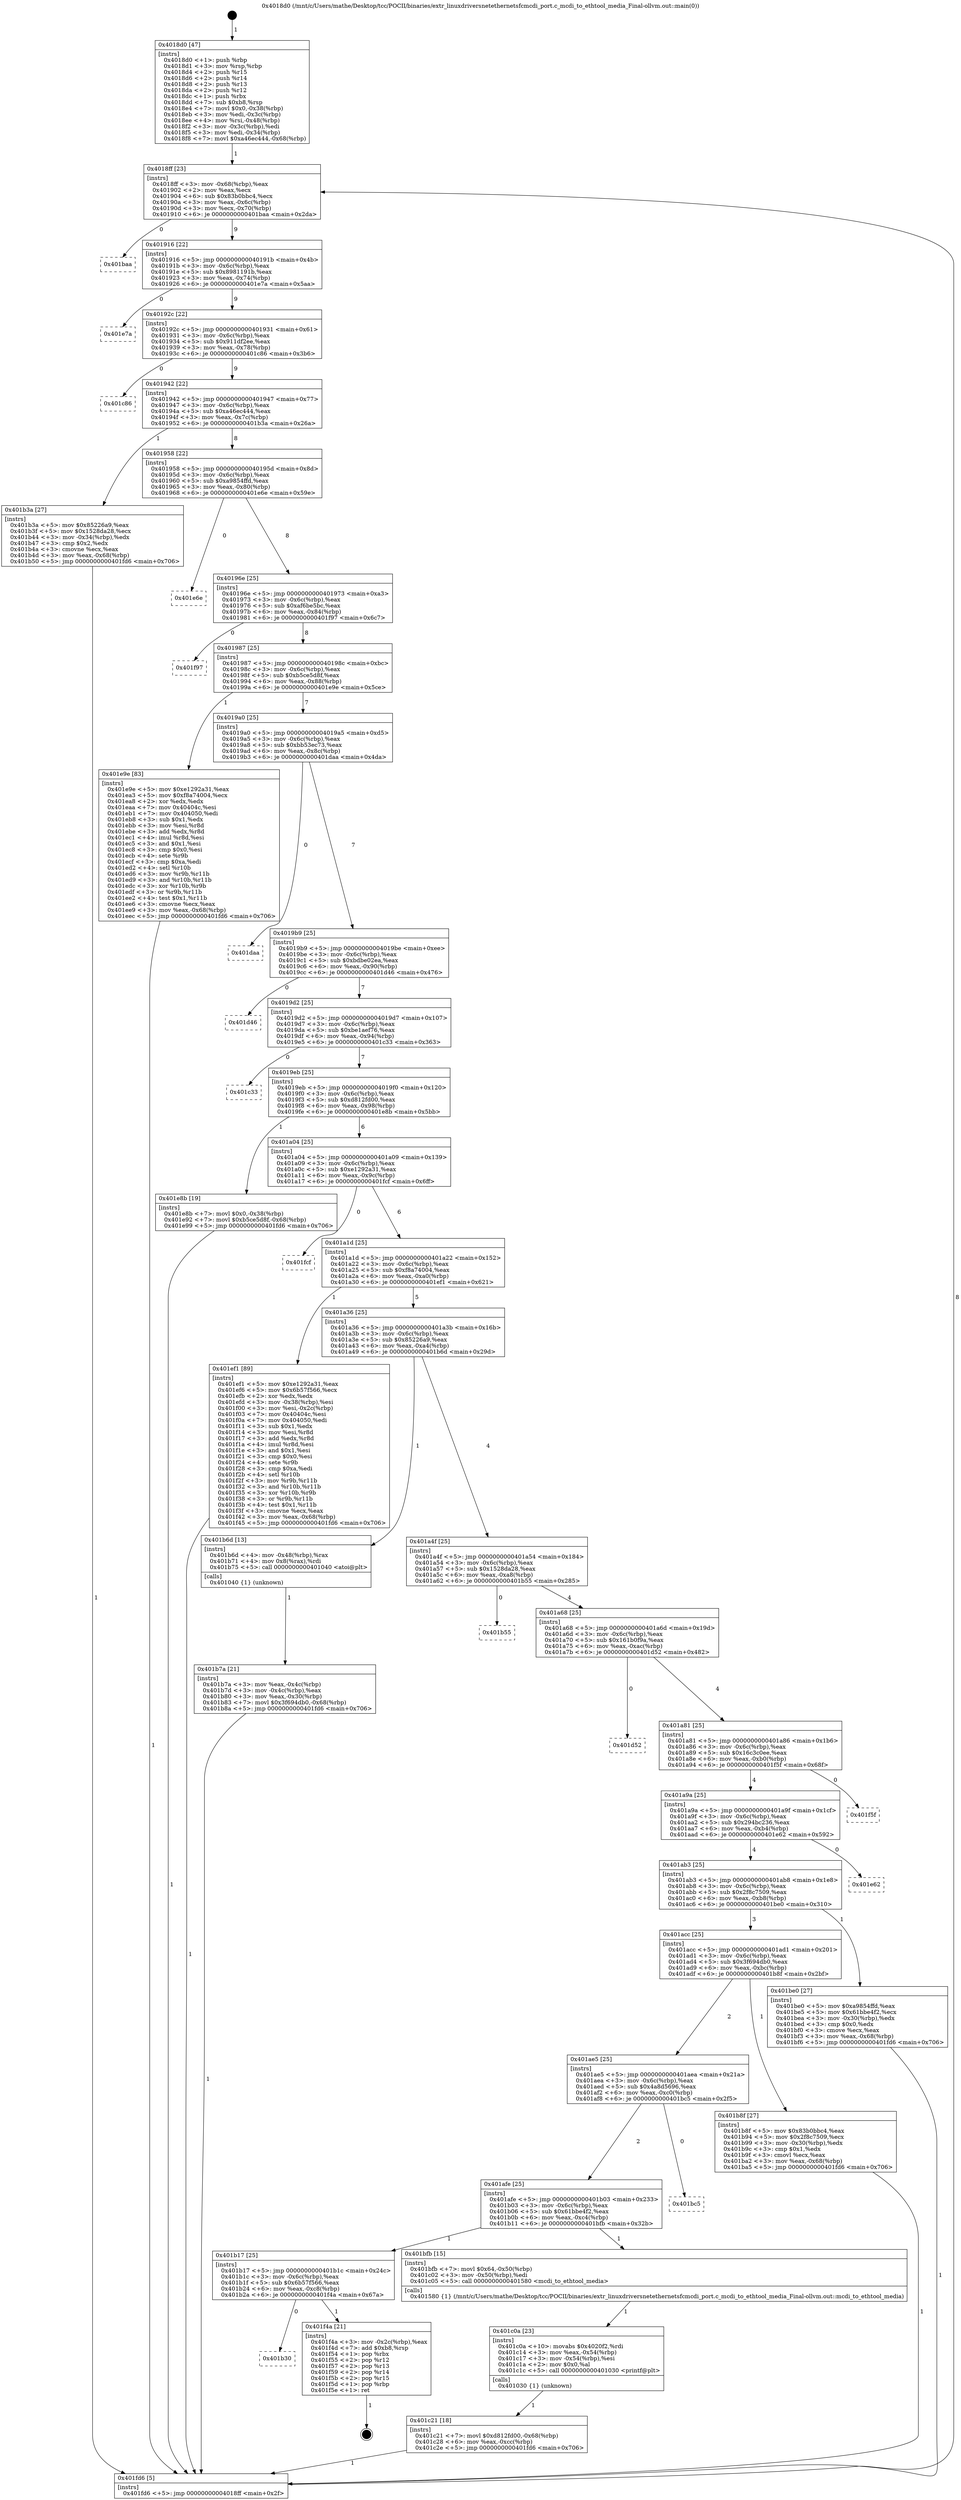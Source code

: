 digraph "0x4018d0" {
  label = "0x4018d0 (/mnt/c/Users/mathe/Desktop/tcc/POCII/binaries/extr_linuxdriversnetethernetsfcmcdi_port.c_mcdi_to_ethtool_media_Final-ollvm.out::main(0))"
  labelloc = "t"
  node[shape=record]

  Entry [label="",width=0.3,height=0.3,shape=circle,fillcolor=black,style=filled]
  "0x4018ff" [label="{
     0x4018ff [23]\l
     | [instrs]\l
     &nbsp;&nbsp;0x4018ff \<+3\>: mov -0x68(%rbp),%eax\l
     &nbsp;&nbsp;0x401902 \<+2\>: mov %eax,%ecx\l
     &nbsp;&nbsp;0x401904 \<+6\>: sub $0x83b0bbc4,%ecx\l
     &nbsp;&nbsp;0x40190a \<+3\>: mov %eax,-0x6c(%rbp)\l
     &nbsp;&nbsp;0x40190d \<+3\>: mov %ecx,-0x70(%rbp)\l
     &nbsp;&nbsp;0x401910 \<+6\>: je 0000000000401baa \<main+0x2da\>\l
  }"]
  "0x401baa" [label="{
     0x401baa\l
  }", style=dashed]
  "0x401916" [label="{
     0x401916 [22]\l
     | [instrs]\l
     &nbsp;&nbsp;0x401916 \<+5\>: jmp 000000000040191b \<main+0x4b\>\l
     &nbsp;&nbsp;0x40191b \<+3\>: mov -0x6c(%rbp),%eax\l
     &nbsp;&nbsp;0x40191e \<+5\>: sub $0x8981191b,%eax\l
     &nbsp;&nbsp;0x401923 \<+3\>: mov %eax,-0x74(%rbp)\l
     &nbsp;&nbsp;0x401926 \<+6\>: je 0000000000401e7a \<main+0x5aa\>\l
  }"]
  Exit [label="",width=0.3,height=0.3,shape=circle,fillcolor=black,style=filled,peripheries=2]
  "0x401e7a" [label="{
     0x401e7a\l
  }", style=dashed]
  "0x40192c" [label="{
     0x40192c [22]\l
     | [instrs]\l
     &nbsp;&nbsp;0x40192c \<+5\>: jmp 0000000000401931 \<main+0x61\>\l
     &nbsp;&nbsp;0x401931 \<+3\>: mov -0x6c(%rbp),%eax\l
     &nbsp;&nbsp;0x401934 \<+5\>: sub $0x911df2ee,%eax\l
     &nbsp;&nbsp;0x401939 \<+3\>: mov %eax,-0x78(%rbp)\l
     &nbsp;&nbsp;0x40193c \<+6\>: je 0000000000401c86 \<main+0x3b6\>\l
  }"]
  "0x401b30" [label="{
     0x401b30\l
  }", style=dashed]
  "0x401c86" [label="{
     0x401c86\l
  }", style=dashed]
  "0x401942" [label="{
     0x401942 [22]\l
     | [instrs]\l
     &nbsp;&nbsp;0x401942 \<+5\>: jmp 0000000000401947 \<main+0x77\>\l
     &nbsp;&nbsp;0x401947 \<+3\>: mov -0x6c(%rbp),%eax\l
     &nbsp;&nbsp;0x40194a \<+5\>: sub $0xa46ec444,%eax\l
     &nbsp;&nbsp;0x40194f \<+3\>: mov %eax,-0x7c(%rbp)\l
     &nbsp;&nbsp;0x401952 \<+6\>: je 0000000000401b3a \<main+0x26a\>\l
  }"]
  "0x401f4a" [label="{
     0x401f4a [21]\l
     | [instrs]\l
     &nbsp;&nbsp;0x401f4a \<+3\>: mov -0x2c(%rbp),%eax\l
     &nbsp;&nbsp;0x401f4d \<+7\>: add $0xb8,%rsp\l
     &nbsp;&nbsp;0x401f54 \<+1\>: pop %rbx\l
     &nbsp;&nbsp;0x401f55 \<+2\>: pop %r12\l
     &nbsp;&nbsp;0x401f57 \<+2\>: pop %r13\l
     &nbsp;&nbsp;0x401f59 \<+2\>: pop %r14\l
     &nbsp;&nbsp;0x401f5b \<+2\>: pop %r15\l
     &nbsp;&nbsp;0x401f5d \<+1\>: pop %rbp\l
     &nbsp;&nbsp;0x401f5e \<+1\>: ret\l
  }"]
  "0x401b3a" [label="{
     0x401b3a [27]\l
     | [instrs]\l
     &nbsp;&nbsp;0x401b3a \<+5\>: mov $0x85226a9,%eax\l
     &nbsp;&nbsp;0x401b3f \<+5\>: mov $0x1528da28,%ecx\l
     &nbsp;&nbsp;0x401b44 \<+3\>: mov -0x34(%rbp),%edx\l
     &nbsp;&nbsp;0x401b47 \<+3\>: cmp $0x2,%edx\l
     &nbsp;&nbsp;0x401b4a \<+3\>: cmovne %ecx,%eax\l
     &nbsp;&nbsp;0x401b4d \<+3\>: mov %eax,-0x68(%rbp)\l
     &nbsp;&nbsp;0x401b50 \<+5\>: jmp 0000000000401fd6 \<main+0x706\>\l
  }"]
  "0x401958" [label="{
     0x401958 [22]\l
     | [instrs]\l
     &nbsp;&nbsp;0x401958 \<+5\>: jmp 000000000040195d \<main+0x8d\>\l
     &nbsp;&nbsp;0x40195d \<+3\>: mov -0x6c(%rbp),%eax\l
     &nbsp;&nbsp;0x401960 \<+5\>: sub $0xa9854ffd,%eax\l
     &nbsp;&nbsp;0x401965 \<+3\>: mov %eax,-0x80(%rbp)\l
     &nbsp;&nbsp;0x401968 \<+6\>: je 0000000000401e6e \<main+0x59e\>\l
  }"]
  "0x401fd6" [label="{
     0x401fd6 [5]\l
     | [instrs]\l
     &nbsp;&nbsp;0x401fd6 \<+5\>: jmp 00000000004018ff \<main+0x2f\>\l
  }"]
  "0x4018d0" [label="{
     0x4018d0 [47]\l
     | [instrs]\l
     &nbsp;&nbsp;0x4018d0 \<+1\>: push %rbp\l
     &nbsp;&nbsp;0x4018d1 \<+3\>: mov %rsp,%rbp\l
     &nbsp;&nbsp;0x4018d4 \<+2\>: push %r15\l
     &nbsp;&nbsp;0x4018d6 \<+2\>: push %r14\l
     &nbsp;&nbsp;0x4018d8 \<+2\>: push %r13\l
     &nbsp;&nbsp;0x4018da \<+2\>: push %r12\l
     &nbsp;&nbsp;0x4018dc \<+1\>: push %rbx\l
     &nbsp;&nbsp;0x4018dd \<+7\>: sub $0xb8,%rsp\l
     &nbsp;&nbsp;0x4018e4 \<+7\>: movl $0x0,-0x38(%rbp)\l
     &nbsp;&nbsp;0x4018eb \<+3\>: mov %edi,-0x3c(%rbp)\l
     &nbsp;&nbsp;0x4018ee \<+4\>: mov %rsi,-0x48(%rbp)\l
     &nbsp;&nbsp;0x4018f2 \<+3\>: mov -0x3c(%rbp),%edi\l
     &nbsp;&nbsp;0x4018f5 \<+3\>: mov %edi,-0x34(%rbp)\l
     &nbsp;&nbsp;0x4018f8 \<+7\>: movl $0xa46ec444,-0x68(%rbp)\l
  }"]
  "0x401c21" [label="{
     0x401c21 [18]\l
     | [instrs]\l
     &nbsp;&nbsp;0x401c21 \<+7\>: movl $0xd812fd00,-0x68(%rbp)\l
     &nbsp;&nbsp;0x401c28 \<+6\>: mov %eax,-0xcc(%rbp)\l
     &nbsp;&nbsp;0x401c2e \<+5\>: jmp 0000000000401fd6 \<main+0x706\>\l
  }"]
  "0x401e6e" [label="{
     0x401e6e\l
  }", style=dashed]
  "0x40196e" [label="{
     0x40196e [25]\l
     | [instrs]\l
     &nbsp;&nbsp;0x40196e \<+5\>: jmp 0000000000401973 \<main+0xa3\>\l
     &nbsp;&nbsp;0x401973 \<+3\>: mov -0x6c(%rbp),%eax\l
     &nbsp;&nbsp;0x401976 \<+5\>: sub $0xaf6be5bc,%eax\l
     &nbsp;&nbsp;0x40197b \<+6\>: mov %eax,-0x84(%rbp)\l
     &nbsp;&nbsp;0x401981 \<+6\>: je 0000000000401f97 \<main+0x6c7\>\l
  }"]
  "0x401c0a" [label="{
     0x401c0a [23]\l
     | [instrs]\l
     &nbsp;&nbsp;0x401c0a \<+10\>: movabs $0x4020f2,%rdi\l
     &nbsp;&nbsp;0x401c14 \<+3\>: mov %eax,-0x54(%rbp)\l
     &nbsp;&nbsp;0x401c17 \<+3\>: mov -0x54(%rbp),%esi\l
     &nbsp;&nbsp;0x401c1a \<+2\>: mov $0x0,%al\l
     &nbsp;&nbsp;0x401c1c \<+5\>: call 0000000000401030 \<printf@plt\>\l
     | [calls]\l
     &nbsp;&nbsp;0x401030 \{1\} (unknown)\l
  }"]
  "0x401f97" [label="{
     0x401f97\l
  }", style=dashed]
  "0x401987" [label="{
     0x401987 [25]\l
     | [instrs]\l
     &nbsp;&nbsp;0x401987 \<+5\>: jmp 000000000040198c \<main+0xbc\>\l
     &nbsp;&nbsp;0x40198c \<+3\>: mov -0x6c(%rbp),%eax\l
     &nbsp;&nbsp;0x40198f \<+5\>: sub $0xb5ce5d8f,%eax\l
     &nbsp;&nbsp;0x401994 \<+6\>: mov %eax,-0x88(%rbp)\l
     &nbsp;&nbsp;0x40199a \<+6\>: je 0000000000401e9e \<main+0x5ce\>\l
  }"]
  "0x401b17" [label="{
     0x401b17 [25]\l
     | [instrs]\l
     &nbsp;&nbsp;0x401b17 \<+5\>: jmp 0000000000401b1c \<main+0x24c\>\l
     &nbsp;&nbsp;0x401b1c \<+3\>: mov -0x6c(%rbp),%eax\l
     &nbsp;&nbsp;0x401b1f \<+5\>: sub $0x6b57f566,%eax\l
     &nbsp;&nbsp;0x401b24 \<+6\>: mov %eax,-0xc8(%rbp)\l
     &nbsp;&nbsp;0x401b2a \<+6\>: je 0000000000401f4a \<main+0x67a\>\l
  }"]
  "0x401e9e" [label="{
     0x401e9e [83]\l
     | [instrs]\l
     &nbsp;&nbsp;0x401e9e \<+5\>: mov $0xe1292a31,%eax\l
     &nbsp;&nbsp;0x401ea3 \<+5\>: mov $0xf8a74004,%ecx\l
     &nbsp;&nbsp;0x401ea8 \<+2\>: xor %edx,%edx\l
     &nbsp;&nbsp;0x401eaa \<+7\>: mov 0x40404c,%esi\l
     &nbsp;&nbsp;0x401eb1 \<+7\>: mov 0x404050,%edi\l
     &nbsp;&nbsp;0x401eb8 \<+3\>: sub $0x1,%edx\l
     &nbsp;&nbsp;0x401ebb \<+3\>: mov %esi,%r8d\l
     &nbsp;&nbsp;0x401ebe \<+3\>: add %edx,%r8d\l
     &nbsp;&nbsp;0x401ec1 \<+4\>: imul %r8d,%esi\l
     &nbsp;&nbsp;0x401ec5 \<+3\>: and $0x1,%esi\l
     &nbsp;&nbsp;0x401ec8 \<+3\>: cmp $0x0,%esi\l
     &nbsp;&nbsp;0x401ecb \<+4\>: sete %r9b\l
     &nbsp;&nbsp;0x401ecf \<+3\>: cmp $0xa,%edi\l
     &nbsp;&nbsp;0x401ed2 \<+4\>: setl %r10b\l
     &nbsp;&nbsp;0x401ed6 \<+3\>: mov %r9b,%r11b\l
     &nbsp;&nbsp;0x401ed9 \<+3\>: and %r10b,%r11b\l
     &nbsp;&nbsp;0x401edc \<+3\>: xor %r10b,%r9b\l
     &nbsp;&nbsp;0x401edf \<+3\>: or %r9b,%r11b\l
     &nbsp;&nbsp;0x401ee2 \<+4\>: test $0x1,%r11b\l
     &nbsp;&nbsp;0x401ee6 \<+3\>: cmovne %ecx,%eax\l
     &nbsp;&nbsp;0x401ee9 \<+3\>: mov %eax,-0x68(%rbp)\l
     &nbsp;&nbsp;0x401eec \<+5\>: jmp 0000000000401fd6 \<main+0x706\>\l
  }"]
  "0x4019a0" [label="{
     0x4019a0 [25]\l
     | [instrs]\l
     &nbsp;&nbsp;0x4019a0 \<+5\>: jmp 00000000004019a5 \<main+0xd5\>\l
     &nbsp;&nbsp;0x4019a5 \<+3\>: mov -0x6c(%rbp),%eax\l
     &nbsp;&nbsp;0x4019a8 \<+5\>: sub $0xbb53ec73,%eax\l
     &nbsp;&nbsp;0x4019ad \<+6\>: mov %eax,-0x8c(%rbp)\l
     &nbsp;&nbsp;0x4019b3 \<+6\>: je 0000000000401daa \<main+0x4da\>\l
  }"]
  "0x401bfb" [label="{
     0x401bfb [15]\l
     | [instrs]\l
     &nbsp;&nbsp;0x401bfb \<+7\>: movl $0x64,-0x50(%rbp)\l
     &nbsp;&nbsp;0x401c02 \<+3\>: mov -0x50(%rbp),%edi\l
     &nbsp;&nbsp;0x401c05 \<+5\>: call 0000000000401580 \<mcdi_to_ethtool_media\>\l
     | [calls]\l
     &nbsp;&nbsp;0x401580 \{1\} (/mnt/c/Users/mathe/Desktop/tcc/POCII/binaries/extr_linuxdriversnetethernetsfcmcdi_port.c_mcdi_to_ethtool_media_Final-ollvm.out::mcdi_to_ethtool_media)\l
  }"]
  "0x401daa" [label="{
     0x401daa\l
  }", style=dashed]
  "0x4019b9" [label="{
     0x4019b9 [25]\l
     | [instrs]\l
     &nbsp;&nbsp;0x4019b9 \<+5\>: jmp 00000000004019be \<main+0xee\>\l
     &nbsp;&nbsp;0x4019be \<+3\>: mov -0x6c(%rbp),%eax\l
     &nbsp;&nbsp;0x4019c1 \<+5\>: sub $0xbdbe02ea,%eax\l
     &nbsp;&nbsp;0x4019c6 \<+6\>: mov %eax,-0x90(%rbp)\l
     &nbsp;&nbsp;0x4019cc \<+6\>: je 0000000000401d46 \<main+0x476\>\l
  }"]
  "0x401afe" [label="{
     0x401afe [25]\l
     | [instrs]\l
     &nbsp;&nbsp;0x401afe \<+5\>: jmp 0000000000401b03 \<main+0x233\>\l
     &nbsp;&nbsp;0x401b03 \<+3\>: mov -0x6c(%rbp),%eax\l
     &nbsp;&nbsp;0x401b06 \<+5\>: sub $0x61bbe4f2,%eax\l
     &nbsp;&nbsp;0x401b0b \<+6\>: mov %eax,-0xc4(%rbp)\l
     &nbsp;&nbsp;0x401b11 \<+6\>: je 0000000000401bfb \<main+0x32b\>\l
  }"]
  "0x401d46" [label="{
     0x401d46\l
  }", style=dashed]
  "0x4019d2" [label="{
     0x4019d2 [25]\l
     | [instrs]\l
     &nbsp;&nbsp;0x4019d2 \<+5\>: jmp 00000000004019d7 \<main+0x107\>\l
     &nbsp;&nbsp;0x4019d7 \<+3\>: mov -0x6c(%rbp),%eax\l
     &nbsp;&nbsp;0x4019da \<+5\>: sub $0xbe1aef76,%eax\l
     &nbsp;&nbsp;0x4019df \<+6\>: mov %eax,-0x94(%rbp)\l
     &nbsp;&nbsp;0x4019e5 \<+6\>: je 0000000000401c33 \<main+0x363\>\l
  }"]
  "0x401bc5" [label="{
     0x401bc5\l
  }", style=dashed]
  "0x401c33" [label="{
     0x401c33\l
  }", style=dashed]
  "0x4019eb" [label="{
     0x4019eb [25]\l
     | [instrs]\l
     &nbsp;&nbsp;0x4019eb \<+5\>: jmp 00000000004019f0 \<main+0x120\>\l
     &nbsp;&nbsp;0x4019f0 \<+3\>: mov -0x6c(%rbp),%eax\l
     &nbsp;&nbsp;0x4019f3 \<+5\>: sub $0xd812fd00,%eax\l
     &nbsp;&nbsp;0x4019f8 \<+6\>: mov %eax,-0x98(%rbp)\l
     &nbsp;&nbsp;0x4019fe \<+6\>: je 0000000000401e8b \<main+0x5bb\>\l
  }"]
  "0x401ae5" [label="{
     0x401ae5 [25]\l
     | [instrs]\l
     &nbsp;&nbsp;0x401ae5 \<+5\>: jmp 0000000000401aea \<main+0x21a\>\l
     &nbsp;&nbsp;0x401aea \<+3\>: mov -0x6c(%rbp),%eax\l
     &nbsp;&nbsp;0x401aed \<+5\>: sub $0x4a8d5696,%eax\l
     &nbsp;&nbsp;0x401af2 \<+6\>: mov %eax,-0xc0(%rbp)\l
     &nbsp;&nbsp;0x401af8 \<+6\>: je 0000000000401bc5 \<main+0x2f5\>\l
  }"]
  "0x401e8b" [label="{
     0x401e8b [19]\l
     | [instrs]\l
     &nbsp;&nbsp;0x401e8b \<+7\>: movl $0x0,-0x38(%rbp)\l
     &nbsp;&nbsp;0x401e92 \<+7\>: movl $0xb5ce5d8f,-0x68(%rbp)\l
     &nbsp;&nbsp;0x401e99 \<+5\>: jmp 0000000000401fd6 \<main+0x706\>\l
  }"]
  "0x401a04" [label="{
     0x401a04 [25]\l
     | [instrs]\l
     &nbsp;&nbsp;0x401a04 \<+5\>: jmp 0000000000401a09 \<main+0x139\>\l
     &nbsp;&nbsp;0x401a09 \<+3\>: mov -0x6c(%rbp),%eax\l
     &nbsp;&nbsp;0x401a0c \<+5\>: sub $0xe1292a31,%eax\l
     &nbsp;&nbsp;0x401a11 \<+6\>: mov %eax,-0x9c(%rbp)\l
     &nbsp;&nbsp;0x401a17 \<+6\>: je 0000000000401fcf \<main+0x6ff\>\l
  }"]
  "0x401b8f" [label="{
     0x401b8f [27]\l
     | [instrs]\l
     &nbsp;&nbsp;0x401b8f \<+5\>: mov $0x83b0bbc4,%eax\l
     &nbsp;&nbsp;0x401b94 \<+5\>: mov $0x2f8c7509,%ecx\l
     &nbsp;&nbsp;0x401b99 \<+3\>: mov -0x30(%rbp),%edx\l
     &nbsp;&nbsp;0x401b9c \<+3\>: cmp $0x1,%edx\l
     &nbsp;&nbsp;0x401b9f \<+3\>: cmovl %ecx,%eax\l
     &nbsp;&nbsp;0x401ba2 \<+3\>: mov %eax,-0x68(%rbp)\l
     &nbsp;&nbsp;0x401ba5 \<+5\>: jmp 0000000000401fd6 \<main+0x706\>\l
  }"]
  "0x401fcf" [label="{
     0x401fcf\l
  }", style=dashed]
  "0x401a1d" [label="{
     0x401a1d [25]\l
     | [instrs]\l
     &nbsp;&nbsp;0x401a1d \<+5\>: jmp 0000000000401a22 \<main+0x152\>\l
     &nbsp;&nbsp;0x401a22 \<+3\>: mov -0x6c(%rbp),%eax\l
     &nbsp;&nbsp;0x401a25 \<+5\>: sub $0xf8a74004,%eax\l
     &nbsp;&nbsp;0x401a2a \<+6\>: mov %eax,-0xa0(%rbp)\l
     &nbsp;&nbsp;0x401a30 \<+6\>: je 0000000000401ef1 \<main+0x621\>\l
  }"]
  "0x401acc" [label="{
     0x401acc [25]\l
     | [instrs]\l
     &nbsp;&nbsp;0x401acc \<+5\>: jmp 0000000000401ad1 \<main+0x201\>\l
     &nbsp;&nbsp;0x401ad1 \<+3\>: mov -0x6c(%rbp),%eax\l
     &nbsp;&nbsp;0x401ad4 \<+5\>: sub $0x3f694db0,%eax\l
     &nbsp;&nbsp;0x401ad9 \<+6\>: mov %eax,-0xbc(%rbp)\l
     &nbsp;&nbsp;0x401adf \<+6\>: je 0000000000401b8f \<main+0x2bf\>\l
  }"]
  "0x401ef1" [label="{
     0x401ef1 [89]\l
     | [instrs]\l
     &nbsp;&nbsp;0x401ef1 \<+5\>: mov $0xe1292a31,%eax\l
     &nbsp;&nbsp;0x401ef6 \<+5\>: mov $0x6b57f566,%ecx\l
     &nbsp;&nbsp;0x401efb \<+2\>: xor %edx,%edx\l
     &nbsp;&nbsp;0x401efd \<+3\>: mov -0x38(%rbp),%esi\l
     &nbsp;&nbsp;0x401f00 \<+3\>: mov %esi,-0x2c(%rbp)\l
     &nbsp;&nbsp;0x401f03 \<+7\>: mov 0x40404c,%esi\l
     &nbsp;&nbsp;0x401f0a \<+7\>: mov 0x404050,%edi\l
     &nbsp;&nbsp;0x401f11 \<+3\>: sub $0x1,%edx\l
     &nbsp;&nbsp;0x401f14 \<+3\>: mov %esi,%r8d\l
     &nbsp;&nbsp;0x401f17 \<+3\>: add %edx,%r8d\l
     &nbsp;&nbsp;0x401f1a \<+4\>: imul %r8d,%esi\l
     &nbsp;&nbsp;0x401f1e \<+3\>: and $0x1,%esi\l
     &nbsp;&nbsp;0x401f21 \<+3\>: cmp $0x0,%esi\l
     &nbsp;&nbsp;0x401f24 \<+4\>: sete %r9b\l
     &nbsp;&nbsp;0x401f28 \<+3\>: cmp $0xa,%edi\l
     &nbsp;&nbsp;0x401f2b \<+4\>: setl %r10b\l
     &nbsp;&nbsp;0x401f2f \<+3\>: mov %r9b,%r11b\l
     &nbsp;&nbsp;0x401f32 \<+3\>: and %r10b,%r11b\l
     &nbsp;&nbsp;0x401f35 \<+3\>: xor %r10b,%r9b\l
     &nbsp;&nbsp;0x401f38 \<+3\>: or %r9b,%r11b\l
     &nbsp;&nbsp;0x401f3b \<+4\>: test $0x1,%r11b\l
     &nbsp;&nbsp;0x401f3f \<+3\>: cmovne %ecx,%eax\l
     &nbsp;&nbsp;0x401f42 \<+3\>: mov %eax,-0x68(%rbp)\l
     &nbsp;&nbsp;0x401f45 \<+5\>: jmp 0000000000401fd6 \<main+0x706\>\l
  }"]
  "0x401a36" [label="{
     0x401a36 [25]\l
     | [instrs]\l
     &nbsp;&nbsp;0x401a36 \<+5\>: jmp 0000000000401a3b \<main+0x16b\>\l
     &nbsp;&nbsp;0x401a3b \<+3\>: mov -0x6c(%rbp),%eax\l
     &nbsp;&nbsp;0x401a3e \<+5\>: sub $0x85226a9,%eax\l
     &nbsp;&nbsp;0x401a43 \<+6\>: mov %eax,-0xa4(%rbp)\l
     &nbsp;&nbsp;0x401a49 \<+6\>: je 0000000000401b6d \<main+0x29d\>\l
  }"]
  "0x401be0" [label="{
     0x401be0 [27]\l
     | [instrs]\l
     &nbsp;&nbsp;0x401be0 \<+5\>: mov $0xa9854ffd,%eax\l
     &nbsp;&nbsp;0x401be5 \<+5\>: mov $0x61bbe4f2,%ecx\l
     &nbsp;&nbsp;0x401bea \<+3\>: mov -0x30(%rbp),%edx\l
     &nbsp;&nbsp;0x401bed \<+3\>: cmp $0x0,%edx\l
     &nbsp;&nbsp;0x401bf0 \<+3\>: cmove %ecx,%eax\l
     &nbsp;&nbsp;0x401bf3 \<+3\>: mov %eax,-0x68(%rbp)\l
     &nbsp;&nbsp;0x401bf6 \<+5\>: jmp 0000000000401fd6 \<main+0x706\>\l
  }"]
  "0x401b6d" [label="{
     0x401b6d [13]\l
     | [instrs]\l
     &nbsp;&nbsp;0x401b6d \<+4\>: mov -0x48(%rbp),%rax\l
     &nbsp;&nbsp;0x401b71 \<+4\>: mov 0x8(%rax),%rdi\l
     &nbsp;&nbsp;0x401b75 \<+5\>: call 0000000000401040 \<atoi@plt\>\l
     | [calls]\l
     &nbsp;&nbsp;0x401040 \{1\} (unknown)\l
  }"]
  "0x401a4f" [label="{
     0x401a4f [25]\l
     | [instrs]\l
     &nbsp;&nbsp;0x401a4f \<+5\>: jmp 0000000000401a54 \<main+0x184\>\l
     &nbsp;&nbsp;0x401a54 \<+3\>: mov -0x6c(%rbp),%eax\l
     &nbsp;&nbsp;0x401a57 \<+5\>: sub $0x1528da28,%eax\l
     &nbsp;&nbsp;0x401a5c \<+6\>: mov %eax,-0xa8(%rbp)\l
     &nbsp;&nbsp;0x401a62 \<+6\>: je 0000000000401b55 \<main+0x285\>\l
  }"]
  "0x401b7a" [label="{
     0x401b7a [21]\l
     | [instrs]\l
     &nbsp;&nbsp;0x401b7a \<+3\>: mov %eax,-0x4c(%rbp)\l
     &nbsp;&nbsp;0x401b7d \<+3\>: mov -0x4c(%rbp),%eax\l
     &nbsp;&nbsp;0x401b80 \<+3\>: mov %eax,-0x30(%rbp)\l
     &nbsp;&nbsp;0x401b83 \<+7\>: movl $0x3f694db0,-0x68(%rbp)\l
     &nbsp;&nbsp;0x401b8a \<+5\>: jmp 0000000000401fd6 \<main+0x706\>\l
  }"]
  "0x401ab3" [label="{
     0x401ab3 [25]\l
     | [instrs]\l
     &nbsp;&nbsp;0x401ab3 \<+5\>: jmp 0000000000401ab8 \<main+0x1e8\>\l
     &nbsp;&nbsp;0x401ab8 \<+3\>: mov -0x6c(%rbp),%eax\l
     &nbsp;&nbsp;0x401abb \<+5\>: sub $0x2f8c7509,%eax\l
     &nbsp;&nbsp;0x401ac0 \<+6\>: mov %eax,-0xb8(%rbp)\l
     &nbsp;&nbsp;0x401ac6 \<+6\>: je 0000000000401be0 \<main+0x310\>\l
  }"]
  "0x401b55" [label="{
     0x401b55\l
  }", style=dashed]
  "0x401a68" [label="{
     0x401a68 [25]\l
     | [instrs]\l
     &nbsp;&nbsp;0x401a68 \<+5\>: jmp 0000000000401a6d \<main+0x19d\>\l
     &nbsp;&nbsp;0x401a6d \<+3\>: mov -0x6c(%rbp),%eax\l
     &nbsp;&nbsp;0x401a70 \<+5\>: sub $0x161b0f9a,%eax\l
     &nbsp;&nbsp;0x401a75 \<+6\>: mov %eax,-0xac(%rbp)\l
     &nbsp;&nbsp;0x401a7b \<+6\>: je 0000000000401d52 \<main+0x482\>\l
  }"]
  "0x401e62" [label="{
     0x401e62\l
  }", style=dashed]
  "0x401d52" [label="{
     0x401d52\l
  }", style=dashed]
  "0x401a81" [label="{
     0x401a81 [25]\l
     | [instrs]\l
     &nbsp;&nbsp;0x401a81 \<+5\>: jmp 0000000000401a86 \<main+0x1b6\>\l
     &nbsp;&nbsp;0x401a86 \<+3\>: mov -0x6c(%rbp),%eax\l
     &nbsp;&nbsp;0x401a89 \<+5\>: sub $0x16c3c0ee,%eax\l
     &nbsp;&nbsp;0x401a8e \<+6\>: mov %eax,-0xb0(%rbp)\l
     &nbsp;&nbsp;0x401a94 \<+6\>: je 0000000000401f5f \<main+0x68f\>\l
  }"]
  "0x401a9a" [label="{
     0x401a9a [25]\l
     | [instrs]\l
     &nbsp;&nbsp;0x401a9a \<+5\>: jmp 0000000000401a9f \<main+0x1cf\>\l
     &nbsp;&nbsp;0x401a9f \<+3\>: mov -0x6c(%rbp),%eax\l
     &nbsp;&nbsp;0x401aa2 \<+5\>: sub $0x294bc236,%eax\l
     &nbsp;&nbsp;0x401aa7 \<+6\>: mov %eax,-0xb4(%rbp)\l
     &nbsp;&nbsp;0x401aad \<+6\>: je 0000000000401e62 \<main+0x592\>\l
  }"]
  "0x401f5f" [label="{
     0x401f5f\l
  }", style=dashed]
  Entry -> "0x4018d0" [label=" 1"]
  "0x4018ff" -> "0x401baa" [label=" 0"]
  "0x4018ff" -> "0x401916" [label=" 9"]
  "0x401f4a" -> Exit [label=" 1"]
  "0x401916" -> "0x401e7a" [label=" 0"]
  "0x401916" -> "0x40192c" [label=" 9"]
  "0x401b17" -> "0x401b30" [label=" 0"]
  "0x40192c" -> "0x401c86" [label=" 0"]
  "0x40192c" -> "0x401942" [label=" 9"]
  "0x401b17" -> "0x401f4a" [label=" 1"]
  "0x401942" -> "0x401b3a" [label=" 1"]
  "0x401942" -> "0x401958" [label=" 8"]
  "0x401b3a" -> "0x401fd6" [label=" 1"]
  "0x4018d0" -> "0x4018ff" [label=" 1"]
  "0x401fd6" -> "0x4018ff" [label=" 8"]
  "0x401ef1" -> "0x401fd6" [label=" 1"]
  "0x401958" -> "0x401e6e" [label=" 0"]
  "0x401958" -> "0x40196e" [label=" 8"]
  "0x401e9e" -> "0x401fd6" [label=" 1"]
  "0x40196e" -> "0x401f97" [label=" 0"]
  "0x40196e" -> "0x401987" [label=" 8"]
  "0x401e8b" -> "0x401fd6" [label=" 1"]
  "0x401987" -> "0x401e9e" [label=" 1"]
  "0x401987" -> "0x4019a0" [label=" 7"]
  "0x401c21" -> "0x401fd6" [label=" 1"]
  "0x4019a0" -> "0x401daa" [label=" 0"]
  "0x4019a0" -> "0x4019b9" [label=" 7"]
  "0x401c0a" -> "0x401c21" [label=" 1"]
  "0x4019b9" -> "0x401d46" [label=" 0"]
  "0x4019b9" -> "0x4019d2" [label=" 7"]
  "0x401afe" -> "0x401b17" [label=" 1"]
  "0x4019d2" -> "0x401c33" [label=" 0"]
  "0x4019d2" -> "0x4019eb" [label=" 7"]
  "0x401afe" -> "0x401bfb" [label=" 1"]
  "0x4019eb" -> "0x401e8b" [label=" 1"]
  "0x4019eb" -> "0x401a04" [label=" 6"]
  "0x401ae5" -> "0x401afe" [label=" 2"]
  "0x401a04" -> "0x401fcf" [label=" 0"]
  "0x401a04" -> "0x401a1d" [label=" 6"]
  "0x401ae5" -> "0x401bc5" [label=" 0"]
  "0x401a1d" -> "0x401ef1" [label=" 1"]
  "0x401a1d" -> "0x401a36" [label=" 5"]
  "0x401be0" -> "0x401fd6" [label=" 1"]
  "0x401a36" -> "0x401b6d" [label=" 1"]
  "0x401a36" -> "0x401a4f" [label=" 4"]
  "0x401b6d" -> "0x401b7a" [label=" 1"]
  "0x401b7a" -> "0x401fd6" [label=" 1"]
  "0x401b8f" -> "0x401fd6" [label=" 1"]
  "0x401a4f" -> "0x401b55" [label=" 0"]
  "0x401a4f" -> "0x401a68" [label=" 4"]
  "0x401acc" -> "0x401b8f" [label=" 1"]
  "0x401a68" -> "0x401d52" [label=" 0"]
  "0x401a68" -> "0x401a81" [label=" 4"]
  "0x401bfb" -> "0x401c0a" [label=" 1"]
  "0x401a81" -> "0x401f5f" [label=" 0"]
  "0x401a81" -> "0x401a9a" [label=" 4"]
  "0x401ab3" -> "0x401acc" [label=" 3"]
  "0x401a9a" -> "0x401e62" [label=" 0"]
  "0x401a9a" -> "0x401ab3" [label=" 4"]
  "0x401acc" -> "0x401ae5" [label=" 2"]
  "0x401ab3" -> "0x401be0" [label=" 1"]
}
